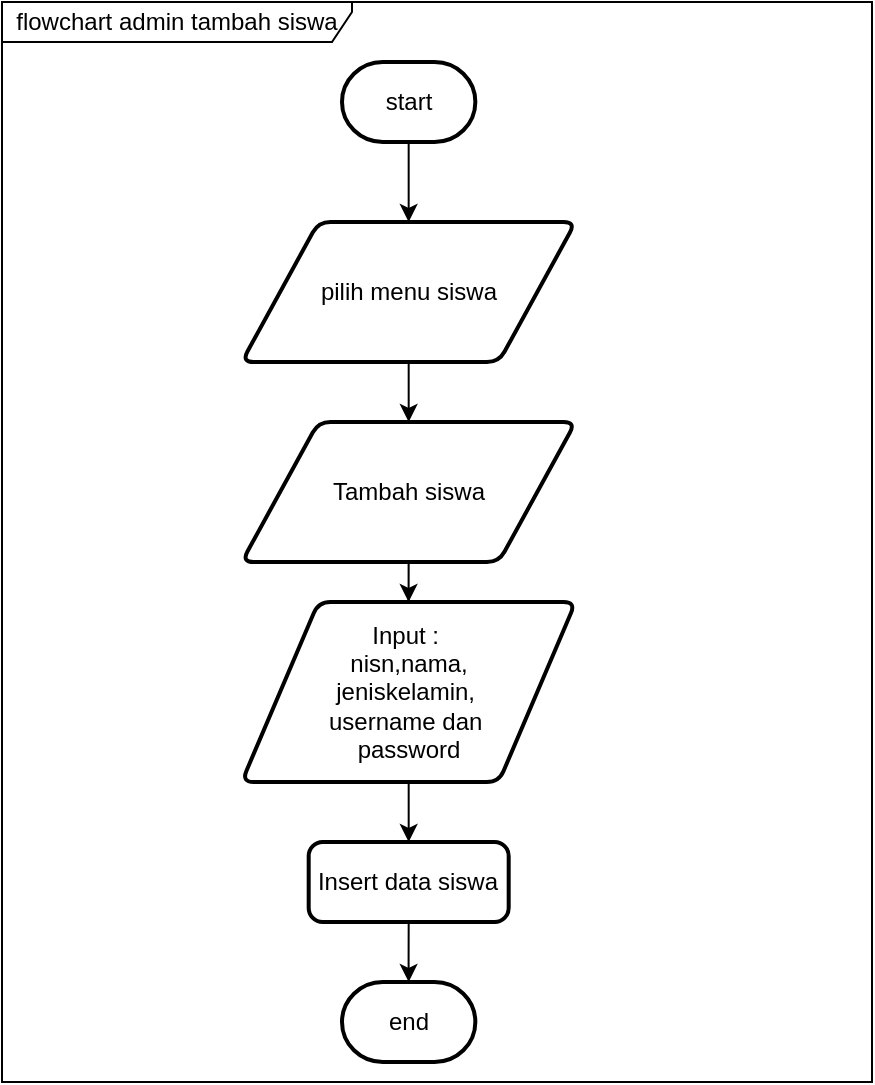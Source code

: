<mxfile version="17.4.2" type="device"><diagram id="O9Szr4Hdh8DIHMUpJjEn" name="Page-1"><mxGraphModel dx="1231" dy="790" grid="1" gridSize="10" guides="1" tooltips="1" connect="1" arrows="1" fold="1" page="1" pageScale="1" pageWidth="850" pageHeight="1100" math="0" shadow="0"><root><mxCell id="0"/><mxCell id="1" parent="0"/><mxCell id="N7Z2blO4jedbJV9u91K_-23" style="edgeStyle=orthogonalEdgeStyle;rounded=0;orthogonalLoop=1;jettySize=auto;html=1;exitX=0.5;exitY=1;exitDx=0;exitDy=0;exitPerimeter=0;" parent="1" source="N7Z2blO4jedbJV9u91K_-1" target="N7Z2blO4jedbJV9u91K_-2" edge="1"><mxGeometry relative="1" as="geometry"/></mxCell><mxCell id="N7Z2blO4jedbJV9u91K_-1" value="start" style="strokeWidth=2;html=1;shape=mxgraph.flowchart.terminator;whiteSpace=wrap;fillColor=#FFFFFF;" parent="1" vertex="1"><mxGeometry x="280" y="100" width="66.67" height="40" as="geometry"/></mxCell><mxCell id="N7Z2blO4jedbJV9u91K_-25" style="edgeStyle=orthogonalEdgeStyle;rounded=0;orthogonalLoop=1;jettySize=auto;html=1;exitX=0.5;exitY=1;exitDx=0;exitDy=0;entryX=0.5;entryY=0;entryDx=0;entryDy=0;" parent="1" source="N7Z2blO4jedbJV9u91K_-2" target="N7Z2blO4jedbJV9u91K_-24" edge="1"><mxGeometry relative="1" as="geometry"/></mxCell><mxCell id="N7Z2blO4jedbJV9u91K_-2" value="pilih menu siswa" style="shape=parallelogram;html=1;strokeWidth=2;perimeter=parallelogramPerimeter;whiteSpace=wrap;rounded=1;arcSize=12;size=0.23;fillColor=#FFFFFF;" parent="1" vertex="1"><mxGeometry x="229.84" y="180" width="167" height="70" as="geometry"/></mxCell><mxCell id="N7Z2blO4jedbJV9u91K_-18" value="end" style="strokeWidth=2;html=1;shape=mxgraph.flowchart.terminator;whiteSpace=wrap;fillColor=#FFFFFF;" parent="1" vertex="1"><mxGeometry x="280" y="560" width="66.67" height="40" as="geometry"/></mxCell><mxCell id="N7Z2blO4jedbJV9u91K_-21" value="flowchart admin tambah siswa" style="shape=umlFrame;whiteSpace=wrap;html=1;fillColor=#FFFFFF;width=175;height=20;" parent="1" vertex="1"><mxGeometry x="110" y="70" width="435" height="540" as="geometry"/></mxCell><mxCell id="N7Z2blO4jedbJV9u91K_-27" style="edgeStyle=orthogonalEdgeStyle;rounded=0;orthogonalLoop=1;jettySize=auto;html=1;exitX=0.5;exitY=1;exitDx=0;exitDy=0;" parent="1" source="N7Z2blO4jedbJV9u91K_-24" target="N7Z2blO4jedbJV9u91K_-26" edge="1"><mxGeometry relative="1" as="geometry"/></mxCell><mxCell id="N7Z2blO4jedbJV9u91K_-24" value="Tambah siswa" style="shape=parallelogram;html=1;strokeWidth=2;perimeter=parallelogramPerimeter;whiteSpace=wrap;rounded=1;arcSize=12;size=0.23;fillColor=#FFFFFF;" parent="1" vertex="1"><mxGeometry x="229.84" y="280" width="167" height="70" as="geometry"/></mxCell><mxCell id="N7Z2blO4jedbJV9u91K_-29" style="edgeStyle=orthogonalEdgeStyle;rounded=0;orthogonalLoop=1;jettySize=auto;html=1;exitX=0.5;exitY=1;exitDx=0;exitDy=0;entryX=0.5;entryY=0;entryDx=0;entryDy=0;" parent="1" source="N7Z2blO4jedbJV9u91K_-26" target="N7Z2blO4jedbJV9u91K_-28" edge="1"><mxGeometry relative="1" as="geometry"/></mxCell><mxCell id="N7Z2blO4jedbJV9u91K_-26" value="Input :&amp;nbsp;&lt;br&gt;nisn,nama,&lt;br&gt;jeniskelamin,&amp;nbsp;&lt;br&gt;username dan&amp;nbsp;&lt;br&gt;password" style="shape=parallelogram;html=1;strokeWidth=2;perimeter=parallelogramPerimeter;whiteSpace=wrap;rounded=1;arcSize=12;size=0.23;fillColor=#FFFFFF;" parent="1" vertex="1"><mxGeometry x="229.84" y="370" width="167" height="90" as="geometry"/></mxCell><mxCell id="N7Z2blO4jedbJV9u91K_-30" style="edgeStyle=orthogonalEdgeStyle;rounded=0;orthogonalLoop=1;jettySize=auto;html=1;exitX=0.5;exitY=1;exitDx=0;exitDy=0;" parent="1" source="N7Z2blO4jedbJV9u91K_-28" target="N7Z2blO4jedbJV9u91K_-18" edge="1"><mxGeometry relative="1" as="geometry"/></mxCell><mxCell id="N7Z2blO4jedbJV9u91K_-28" value="Insert data siswa" style="rounded=1;whiteSpace=wrap;html=1;absoluteArcSize=1;arcSize=14;strokeWidth=2;fillColor=#FFFFFF;" parent="1" vertex="1"><mxGeometry x="263.34" y="490" width="100" height="40" as="geometry"/></mxCell></root></mxGraphModel></diagram></mxfile>